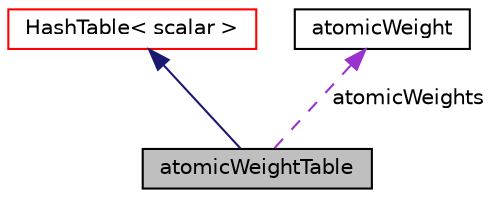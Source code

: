 digraph "atomicWeightTable"
{
  bgcolor="transparent";
  edge [fontname="Helvetica",fontsize="10",labelfontname="Helvetica",labelfontsize="10"];
  node [fontname="Helvetica",fontsize="10",shape=record];
  Node1 [label="atomicWeightTable",height=0.2,width=0.4,color="black", fillcolor="grey75", style="filled", fontcolor="black"];
  Node2 -> Node1 [dir="back",color="midnightblue",fontsize="10",style="solid",fontname="Helvetica"];
  Node2 [label="HashTable\< scalar \>",height=0.2,width=0.4,color="red",URL="$a00984.html"];
  Node3 -> Node1 [dir="back",color="darkorchid3",fontsize="10",style="dashed",label=" atomicWeights" ,fontname="Helvetica"];
  Node3 [label="atomicWeight",height=0.2,width=0.4,color="black",URL="$a00079.html",tooltip="Structure to hold the element name and atomic weight pair. "];
}
